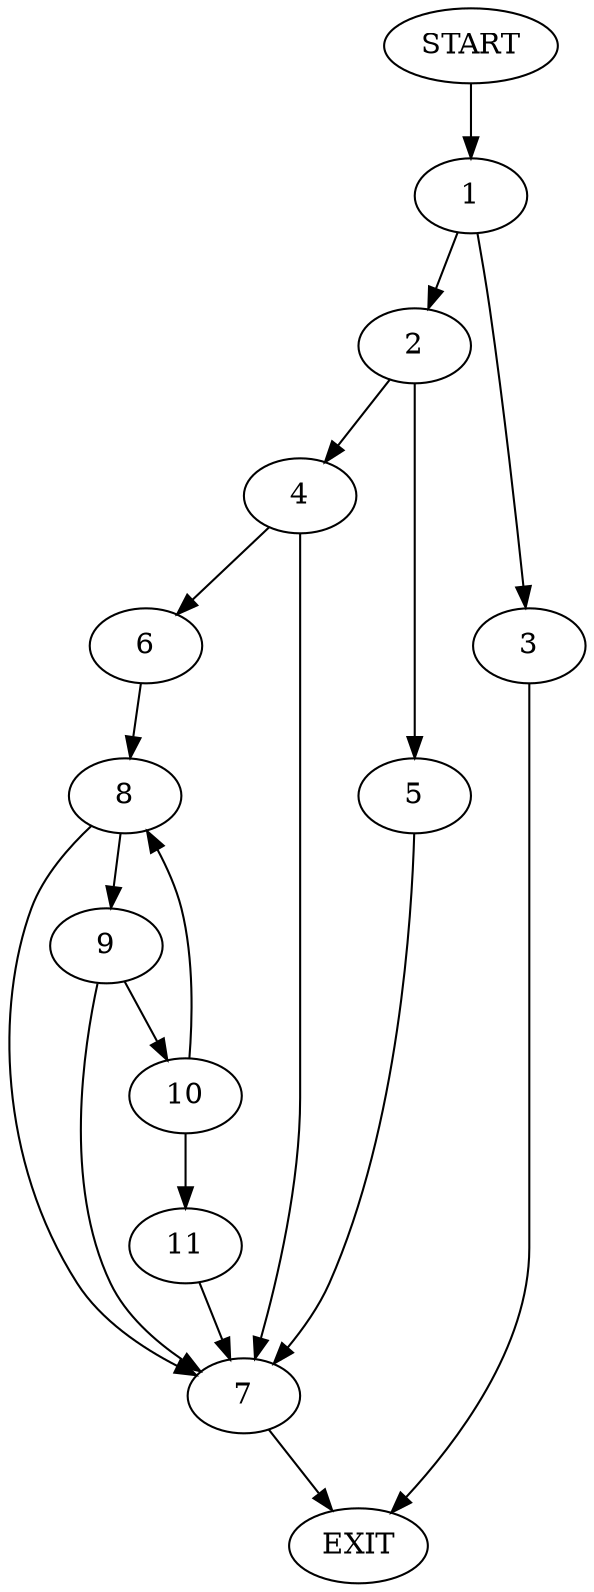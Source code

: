 digraph {
0 [label="START"]
12 [label="EXIT"]
0 -> 1
1 -> 2
1 -> 3
3 -> 12
2 -> 4
2 -> 5
4 -> 6
4 -> 7
5 -> 7
7 -> 12
6 -> 8
8 -> 7
8 -> 9
9 -> 10
9 -> 7
10 -> 11
10 -> 8
11 -> 7
}
